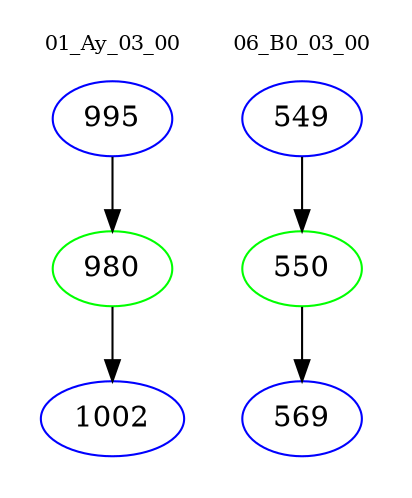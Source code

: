 digraph{
subgraph cluster_0 {
color = white
label = "01_Ay_03_00";
fontsize=10;
T0_995 [label="995", color="blue"]
T0_995 -> T0_980 [color="black"]
T0_980 [label="980", color="green"]
T0_980 -> T0_1002 [color="black"]
T0_1002 [label="1002", color="blue"]
}
subgraph cluster_1 {
color = white
label = "06_B0_03_00";
fontsize=10;
T1_549 [label="549", color="blue"]
T1_549 -> T1_550 [color="black"]
T1_550 [label="550", color="green"]
T1_550 -> T1_569 [color="black"]
T1_569 [label="569", color="blue"]
}
}
